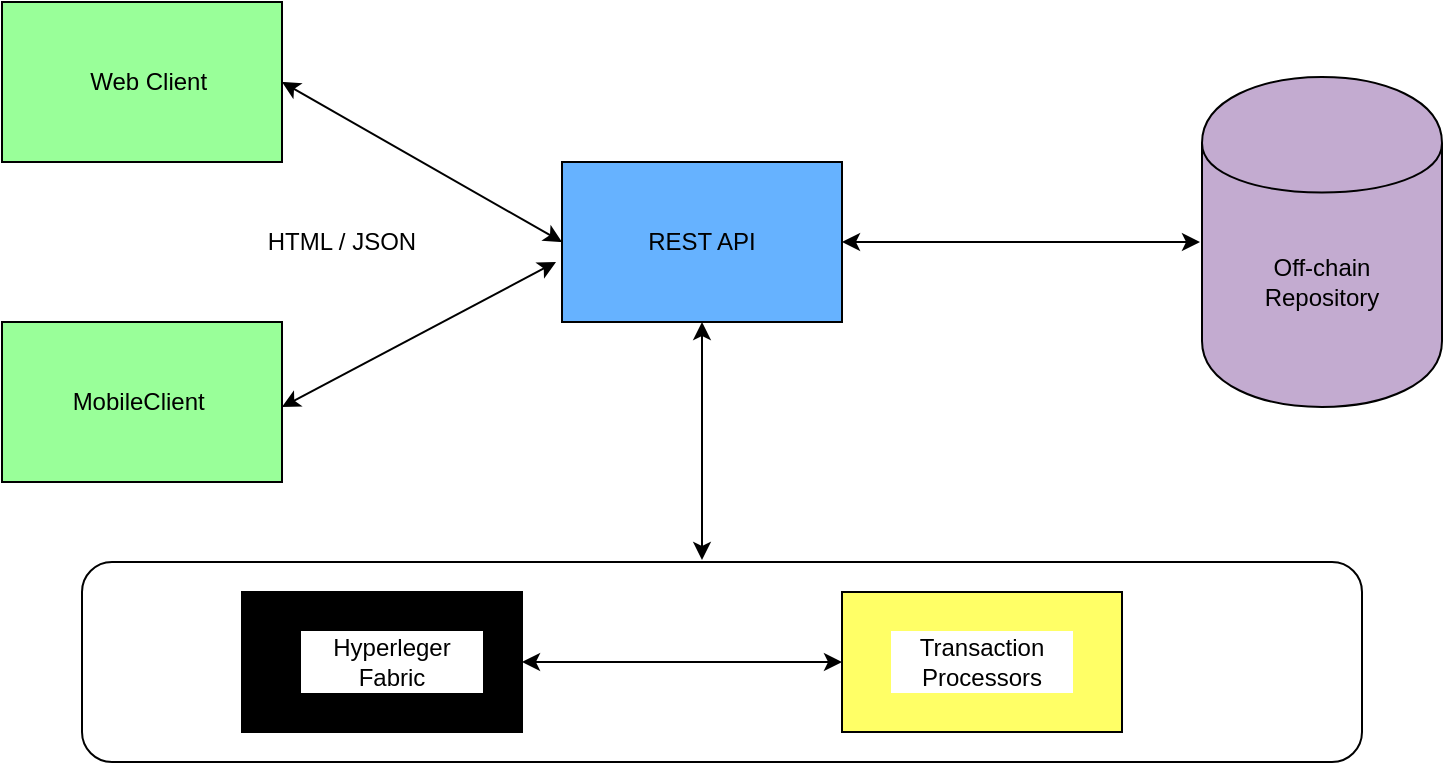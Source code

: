 <mxfile version="13.0.3" type="github">
  <diagram id="TQTGEi7yeXhKhnYv3sZF" name="Page-1">
    <mxGraphModel dx="1519" dy="744" grid="1" gridSize="10" guides="1" tooltips="1" connect="1" arrows="1" fold="1" page="1" pageScale="1" pageWidth="827" pageHeight="1169" math="0" shadow="0">
      <root>
        <mxCell id="0" />
        <mxCell id="1" parent="0" />
        <mxCell id="Nog25cpEXFCQ-dZ1QYx8-1" value="" style="shape=cylinder;whiteSpace=wrap;html=1;boundedLbl=1;backgroundOutline=1;fillColor=#C3ABD0;" vertex="1" parent="1">
          <mxGeometry x="640" y="237.5" width="120" height="165" as="geometry" />
        </mxCell>
        <mxCell id="Nog25cpEXFCQ-dZ1QYx8-2" value="" style="rounded=0;whiteSpace=wrap;html=1;fillColor=#99FF99;" vertex="1" parent="1">
          <mxGeometry x="40" y="200" width="140" height="80" as="geometry" />
        </mxCell>
        <mxCell id="Nog25cpEXFCQ-dZ1QYx8-3" value="" style="rounded=0;whiteSpace=wrap;html=1;fillColor=#99FF99;" vertex="1" parent="1">
          <mxGeometry x="40" y="360" width="140" height="80" as="geometry" />
        </mxCell>
        <mxCell id="Nog25cpEXFCQ-dZ1QYx8-4" value="" style="rounded=0;whiteSpace=wrap;html=1;fillColor=#66B2FF;" vertex="1" parent="1">
          <mxGeometry x="320" y="280" width="140" height="80" as="geometry" />
        </mxCell>
        <mxCell id="Nog25cpEXFCQ-dZ1QYx8-5" value="Web Client&amp;nbsp;" style="text;html=1;strokeColor=none;fillColor=none;align=center;verticalAlign=middle;whiteSpace=wrap;rounded=0;" vertex="1" parent="1">
          <mxGeometry x="70" y="230" width="90" height="20" as="geometry" />
        </mxCell>
        <mxCell id="Nog25cpEXFCQ-dZ1QYx8-6" value="MobileClient&amp;nbsp;" style="text;html=1;strokeColor=none;fillColor=none;align=center;verticalAlign=middle;whiteSpace=wrap;rounded=0;" vertex="1" parent="1">
          <mxGeometry x="65" y="390" width="90" height="20" as="geometry" />
        </mxCell>
        <mxCell id="Nog25cpEXFCQ-dZ1QYx8-7" value="REST API" style="text;html=1;strokeColor=none;fillColor=none;align=center;verticalAlign=middle;whiteSpace=wrap;rounded=0;" vertex="1" parent="1">
          <mxGeometry x="345" y="310" width="90" height="20" as="geometry" />
        </mxCell>
        <mxCell id="Nog25cpEXFCQ-dZ1QYx8-8" value="Off-chain&lt;br&gt;Repository" style="text;html=1;strokeColor=none;fillColor=none;align=center;verticalAlign=middle;whiteSpace=wrap;rounded=0;" vertex="1" parent="1">
          <mxGeometry x="655" y="330" width="90" height="20" as="geometry" />
        </mxCell>
        <mxCell id="Nog25cpEXFCQ-dZ1QYx8-9" value="" style="endArrow=classic;startArrow=classic;html=1;exitX=1;exitY=0.5;exitDx=0;exitDy=0;entryX=0;entryY=0.5;entryDx=0;entryDy=0;" edge="1" parent="1" source="Nog25cpEXFCQ-dZ1QYx8-2" target="Nog25cpEXFCQ-dZ1QYx8-4">
          <mxGeometry width="50" height="50" relative="1" as="geometry">
            <mxPoint x="390" y="410" as="sourcePoint" />
            <mxPoint x="440" y="360" as="targetPoint" />
          </mxGeometry>
        </mxCell>
        <mxCell id="Nog25cpEXFCQ-dZ1QYx8-10" value="" style="endArrow=classic;startArrow=classic;html=1;exitX=1;exitY=0.5;exitDx=0;exitDy=0;" edge="1" parent="1">
          <mxGeometry width="50" height="50" relative="1" as="geometry">
            <mxPoint x="180" y="402.5" as="sourcePoint" />
            <mxPoint x="317" y="330" as="targetPoint" />
          </mxGeometry>
        </mxCell>
        <mxCell id="Nog25cpEXFCQ-dZ1QYx8-11" value="" style="endArrow=classic;startArrow=classic;html=1;exitX=1;exitY=0.5;exitDx=0;exitDy=0;" edge="1" parent="1" source="Nog25cpEXFCQ-dZ1QYx8-4">
          <mxGeometry width="50" height="50" relative="1" as="geometry">
            <mxPoint x="390" y="410" as="sourcePoint" />
            <mxPoint x="639" y="320" as="targetPoint" />
          </mxGeometry>
        </mxCell>
        <mxCell id="Nog25cpEXFCQ-dZ1QYx8-13" value="" style="rounded=1;whiteSpace=wrap;html=1;" vertex="1" parent="1">
          <mxGeometry x="80" y="480" width="640" height="100" as="geometry" />
        </mxCell>
        <mxCell id="Nog25cpEXFCQ-dZ1QYx8-14" value="" style="rounded=0;whiteSpace=wrap;html=1;fillColor=#000000;" vertex="1" parent="1">
          <mxGeometry x="160" y="495" width="140" height="70" as="geometry" />
        </mxCell>
        <mxCell id="Nog25cpEXFCQ-dZ1QYx8-15" value="" style="rounded=0;whiteSpace=wrap;html=1;fillColor=#FFFF66;" vertex="1" parent="1">
          <mxGeometry x="460" y="495" width="140" height="70" as="geometry" />
        </mxCell>
        <mxCell id="Nog25cpEXFCQ-dZ1QYx8-16" value="" style="endArrow=classic;startArrow=classic;html=1;exitX=1;exitY=0.5;exitDx=0;exitDy=0;entryX=0;entryY=0.5;entryDx=0;entryDy=0;" edge="1" parent="1" source="Nog25cpEXFCQ-dZ1QYx8-14" target="Nog25cpEXFCQ-dZ1QYx8-15">
          <mxGeometry width="50" height="50" relative="1" as="geometry">
            <mxPoint x="390" y="410" as="sourcePoint" />
            <mxPoint x="440" y="360" as="targetPoint" />
          </mxGeometry>
        </mxCell>
        <mxCell id="Nog25cpEXFCQ-dZ1QYx8-17" value="HTML / JSON" style="text;html=1;strokeColor=none;fillColor=none;align=center;verticalAlign=middle;whiteSpace=wrap;rounded=0;" vertex="1" parent="1">
          <mxGeometry x="170" y="310" width="80" height="20" as="geometry" />
        </mxCell>
        <mxCell id="Nog25cpEXFCQ-dZ1QYx8-18" value="Hyperleger Fabric" style="text;html=1;strokeColor=#FFFFFF;fillColor=#FFFFFF;align=center;verticalAlign=middle;whiteSpace=wrap;rounded=0;" vertex="1" parent="1">
          <mxGeometry x="190" y="515" width="90" height="30" as="geometry" />
        </mxCell>
        <mxCell id="Nog25cpEXFCQ-dZ1QYx8-19" value="Transaction Processors" style="text;html=1;strokeColor=#FFFFFF;fillColor=#FFFFFF;align=center;verticalAlign=middle;whiteSpace=wrap;rounded=0;" vertex="1" parent="1">
          <mxGeometry x="485" y="515" width="90" height="30" as="geometry" />
        </mxCell>
        <mxCell id="Nog25cpEXFCQ-dZ1QYx8-20" value="" style="endArrow=classic;startArrow=classic;html=1;entryX=0.5;entryY=1;entryDx=0;entryDy=0;" edge="1" parent="1" target="Nog25cpEXFCQ-dZ1QYx8-4">
          <mxGeometry width="50" height="50" relative="1" as="geometry">
            <mxPoint x="390" y="479" as="sourcePoint" />
            <mxPoint x="440" y="360" as="targetPoint" />
          </mxGeometry>
        </mxCell>
      </root>
    </mxGraphModel>
  </diagram>
</mxfile>

